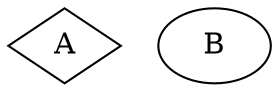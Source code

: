 digraph test18514883813161132305697 {

  A [shape=diamond]
  B [shapenwidth=4295000066, arrowhead=n￿one]

}
